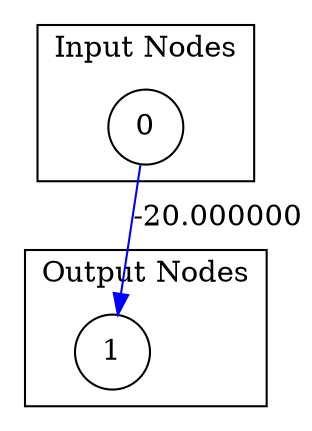 digraph Evolutional_Graph_Neural_Network {
	rankdir=TB;
	node [shape = circle];
	subgraph cluster_0 {
		label="Input Nodes";
		0; 
	}

	subgraph cluster_1 {
		label="Output Nodes";
		1; 
	}

	0 -> 1[label=-20.000000, weight=-20.000000, color=blue];
}
